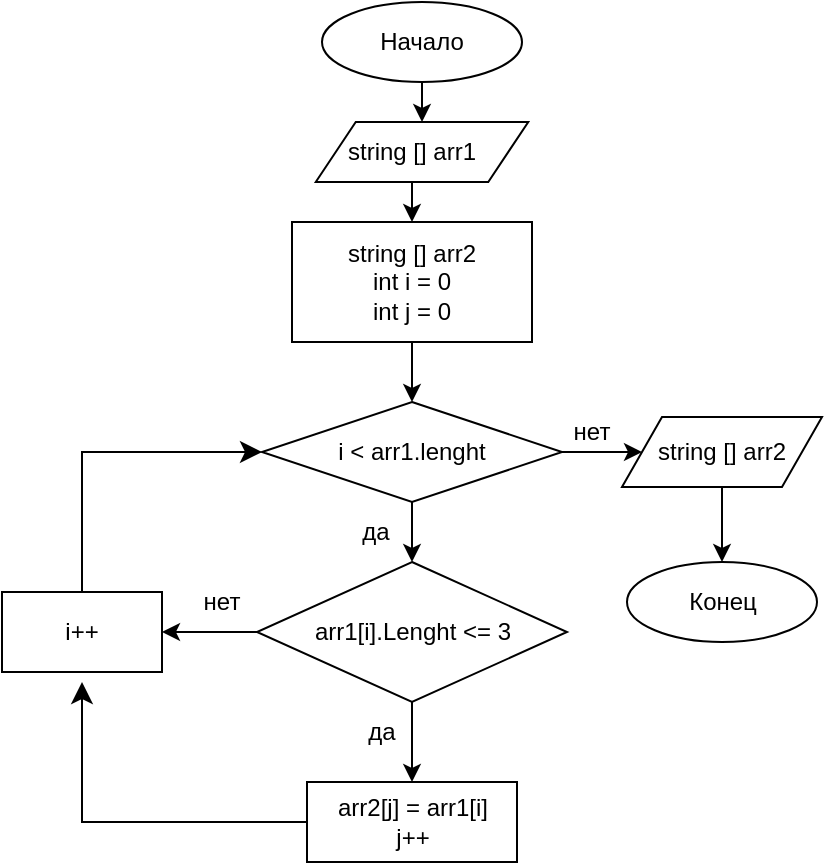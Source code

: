 <mxfile>
    <diagram id="nfE5KHYWZGRyWDgrgBdS" name="Page-1">
        <mxGraphModel dx="746" dy="400" grid="1" gridSize="10" guides="1" tooltips="1" connect="1" arrows="1" fold="1" page="1" pageScale="1" pageWidth="850" pageHeight="1100" math="0" shadow="0">
            <root>
                <mxCell id="0"/>
                <mxCell id="1" parent="0"/>
                <mxCell id="2" value="" style="ellipse;whiteSpace=wrap;html=1;" vertex="1" parent="1">
                    <mxGeometry x="190" y="40" width="100" height="40" as="geometry"/>
                </mxCell>
                <mxCell id="3" value="Начало" style="text;strokeColor=none;align=center;fillColor=none;html=1;verticalAlign=middle;whiteSpace=wrap;rounded=0;" vertex="1" parent="1">
                    <mxGeometry x="210" y="45" width="60" height="30" as="geometry"/>
                </mxCell>
                <mxCell id="4" value="" style="shape=parallelogram;perimeter=parallelogramPerimeter;whiteSpace=wrap;html=1;fixedSize=1;" vertex="1" parent="1">
                    <mxGeometry x="186.88" y="100" width="106.25" height="30" as="geometry"/>
                </mxCell>
                <mxCell id="5" value="" style="edgeStyle=none;html=1;" edge="1" parent="1" source="6" target="9">
                    <mxGeometry relative="1" as="geometry"/>
                </mxCell>
                <mxCell id="6" value="string [] arr1" style="text;strokeColor=none;align=center;fillColor=none;html=1;verticalAlign=middle;whiteSpace=wrap;rounded=0;" vertex="1" parent="1">
                    <mxGeometry x="200" y="100" width="70" height="30" as="geometry"/>
                </mxCell>
                <mxCell id="7" value="" style="endArrow=classic;html=1;exitX=0.5;exitY=1;exitDx=0;exitDy=0;entryX=0.5;entryY=0;entryDx=0;entryDy=0;" edge="1" parent="1" source="2" target="4">
                    <mxGeometry width="50" height="50" relative="1" as="geometry">
                        <mxPoint x="360" y="220" as="sourcePoint"/>
                        <mxPoint x="410" y="170" as="targetPoint"/>
                    </mxGeometry>
                </mxCell>
                <mxCell id="8" value="" style="edgeStyle=none;html=1;" edge="1" parent="1" source="9" target="13">
                    <mxGeometry relative="1" as="geometry"/>
                </mxCell>
                <mxCell id="9" value="" style="whiteSpace=wrap;html=1;" vertex="1" parent="1">
                    <mxGeometry x="175" y="150" width="120" height="60" as="geometry"/>
                </mxCell>
                <mxCell id="10" value="string [] arr2&lt;br&gt;int i = 0&lt;br&gt;int j = 0" style="text;strokeColor=none;align=center;fillColor=none;html=1;verticalAlign=middle;whiteSpace=wrap;rounded=0;" vertex="1" parent="1">
                    <mxGeometry x="195" y="165" width="80" height="30" as="geometry"/>
                </mxCell>
                <mxCell id="11" value="" style="edgeStyle=none;html=1;" edge="1" parent="1" source="13" target="15">
                    <mxGeometry relative="1" as="geometry"/>
                </mxCell>
                <mxCell id="12" value="" style="edgeStyle=none;html=1;" edge="1" parent="1" source="13" target="19">
                    <mxGeometry relative="1" as="geometry"/>
                </mxCell>
                <mxCell id="13" value="i &amp;lt; arr1.lenght" style="rhombus;whiteSpace=wrap;html=1;" vertex="1" parent="1">
                    <mxGeometry x="160" y="240" width="150" height="50" as="geometry"/>
                </mxCell>
                <mxCell id="14" value="" style="edgeStyle=none;html=1;" edge="1" parent="1" source="15" target="23">
                    <mxGeometry relative="1" as="geometry"/>
                </mxCell>
                <mxCell id="15" value="string [] arr2" style="shape=parallelogram;perimeter=parallelogramPerimeter;whiteSpace=wrap;html=1;fixedSize=1;" vertex="1" parent="1">
                    <mxGeometry x="340" y="247.5" width="100" height="35" as="geometry"/>
                </mxCell>
                <mxCell id="16" value="нет" style="text;strokeColor=none;align=center;fillColor=none;html=1;verticalAlign=middle;whiteSpace=wrap;rounded=0;" vertex="1" parent="1">
                    <mxGeometry x="295" y="240" width="60" height="30" as="geometry"/>
                </mxCell>
                <mxCell id="17" value="" style="edgeStyle=none;html=1;" edge="1" parent="1" source="19" target="21">
                    <mxGeometry relative="1" as="geometry"/>
                </mxCell>
                <mxCell id="18" value="" style="edgeStyle=none;html=1;" edge="1" parent="1" source="19" target="24">
                    <mxGeometry relative="1" as="geometry"/>
                </mxCell>
                <mxCell id="19" value="arr1[i].Lenght &amp;lt;= 3" style="rhombus;whiteSpace=wrap;html=1;" vertex="1" parent="1">
                    <mxGeometry x="157.5" y="320" width="155" height="70" as="geometry"/>
                </mxCell>
                <mxCell id="20" value="да" style="text;strokeColor=none;align=center;fillColor=none;html=1;verticalAlign=middle;whiteSpace=wrap;rounded=0;" vertex="1" parent="1">
                    <mxGeometry x="186.88" y="290" width="60" height="30" as="geometry"/>
                </mxCell>
                <mxCell id="21" value="arr2[j] = arr1[i]&lt;br&gt;j++" style="rounded=0;whiteSpace=wrap;html=1;" vertex="1" parent="1">
                    <mxGeometry x="182.5" y="430" width="105" height="40" as="geometry"/>
                </mxCell>
                <mxCell id="22" value="да" style="text;strokeColor=none;align=center;fillColor=none;html=1;verticalAlign=middle;whiteSpace=wrap;rounded=0;" vertex="1" parent="1">
                    <mxGeometry x="190" y="390" width="60" height="30" as="geometry"/>
                </mxCell>
                <mxCell id="23" value="Конец" style="ellipse;whiteSpace=wrap;html=1;" vertex="1" parent="1">
                    <mxGeometry x="342.5" y="320" width="95" height="40" as="geometry"/>
                </mxCell>
                <mxCell id="24" value="i++" style="rounded=0;whiteSpace=wrap;html=1;" vertex="1" parent="1">
                    <mxGeometry x="30" y="335" width="80" height="40" as="geometry"/>
                </mxCell>
                <mxCell id="25" value="" style="edgeStyle=segmentEdgeStyle;endArrow=classic;html=1;curved=0;rounded=0;endSize=8;startSize=8;sourcePerimeterSpacing=0;targetPerimeterSpacing=0;elbow=vertical;exitX=0.5;exitY=0;exitDx=0;exitDy=0;entryX=0;entryY=0.5;entryDx=0;entryDy=0;" edge="1" parent="1" source="24" target="13">
                    <mxGeometry width="100" relative="1" as="geometry">
                        <mxPoint x="470" y="310" as="sourcePoint"/>
                        <mxPoint x="570" y="350" as="targetPoint"/>
                        <Array as="points">
                            <mxPoint x="70" y="265"/>
                        </Array>
                    </mxGeometry>
                </mxCell>
                <mxCell id="26" value="" style="edgeStyle=segmentEdgeStyle;endArrow=classic;html=1;curved=0;rounded=0;endSize=8;startSize=8;sourcePerimeterSpacing=0;targetPerimeterSpacing=0;elbow=vertical;exitX=0;exitY=0.5;exitDx=0;exitDy=0;" edge="1" parent="1" source="21">
                    <mxGeometry width="100" relative="1" as="geometry">
                        <mxPoint x="370" y="440" as="sourcePoint"/>
                        <mxPoint x="70" y="380" as="targetPoint"/>
                        <Array as="points">
                            <mxPoint x="70" y="450"/>
                        </Array>
                    </mxGeometry>
                </mxCell>
                <mxCell id="27" value="нет" style="text;strokeColor=none;align=center;fillColor=none;html=1;verticalAlign=middle;whiteSpace=wrap;rounded=0;" vertex="1" parent="1">
                    <mxGeometry x="110" y="330" width="60" height="20" as="geometry"/>
                </mxCell>
            </root>
        </mxGraphModel>
    </diagram>
</mxfile>